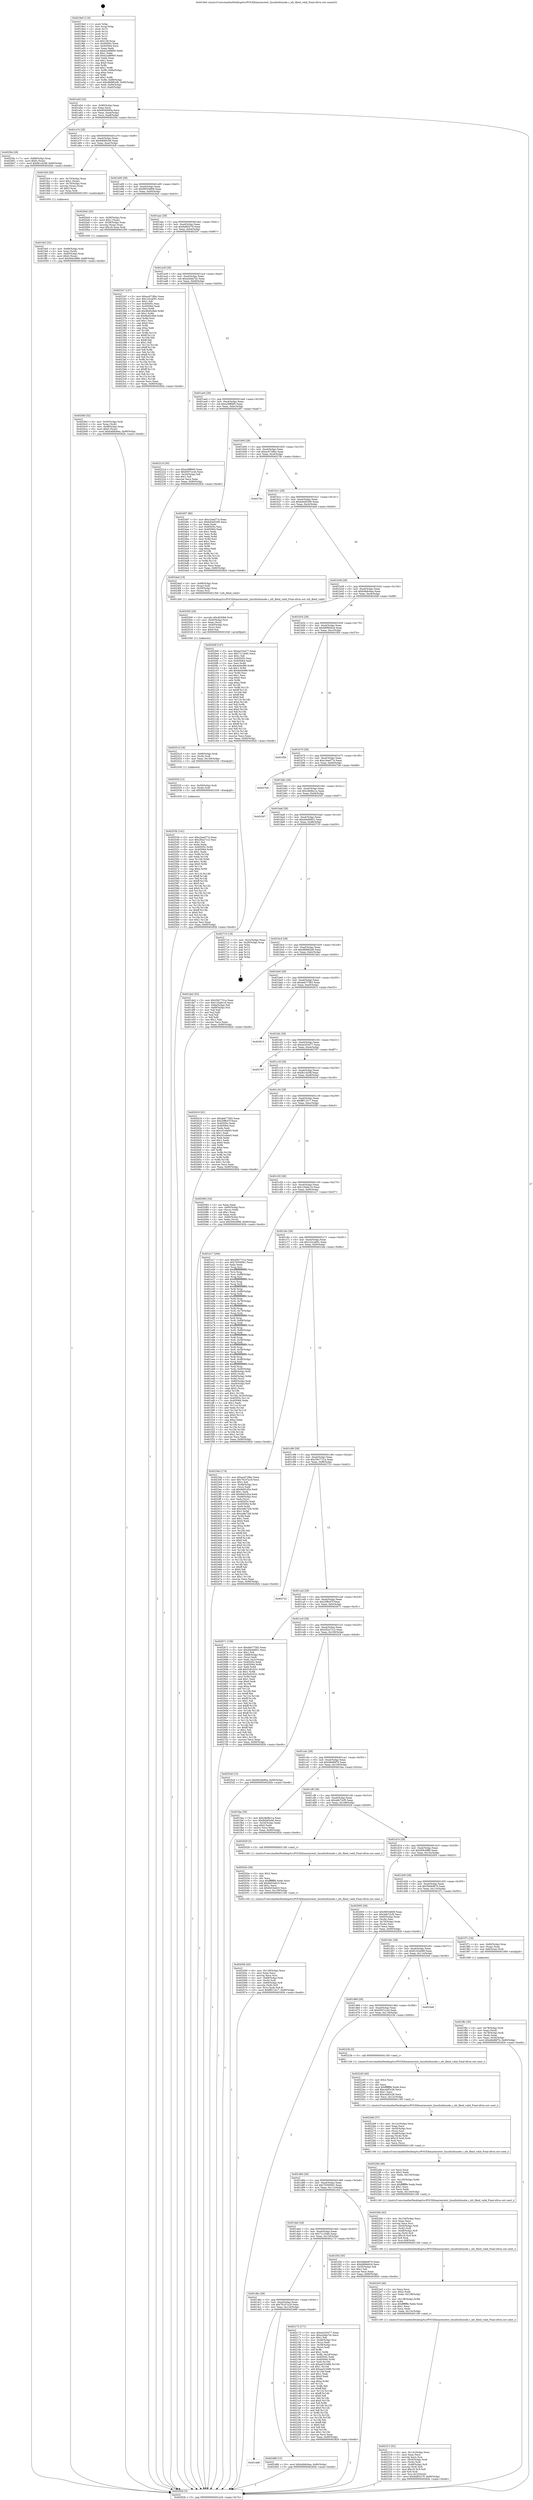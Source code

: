 digraph "0x4019e0" {
  label = "0x4019e0 (/mnt/c/Users/mathe/Desktop/tcc/POCII/binaries/extr_linuxfsnfsinode.c_nfs_fileid_valid_Final-ollvm.out::main(0))"
  labelloc = "t"
  node[shape=record]

  Entry [label="",width=0.3,height=0.3,shape=circle,fillcolor=black,style=filled]
  "0x401a54" [label="{
     0x401a54 [32]\l
     | [instrs]\l
     &nbsp;&nbsp;0x401a54 \<+6\>: mov -0x90(%rbp),%eax\l
     &nbsp;&nbsp;0x401a5a \<+2\>: mov %eax,%ecx\l
     &nbsp;&nbsp;0x401a5c \<+6\>: sub $0x802bb80a,%ecx\l
     &nbsp;&nbsp;0x401a62 \<+6\>: mov %eax,-0xa4(%rbp)\l
     &nbsp;&nbsp;0x401a68 \<+6\>: mov %ecx,-0xa8(%rbp)\l
     &nbsp;&nbsp;0x401a6e \<+6\>: je 00000000004025fa \<main+0xc1a\>\l
  }"]
  "0x4025fa" [label="{
     0x4025fa [28]\l
     | [instrs]\l
     &nbsp;&nbsp;0x4025fa \<+7\>: mov -0x88(%rbp),%rax\l
     &nbsp;&nbsp;0x402601 \<+6\>: movl $0x0,(%rax)\l
     &nbsp;&nbsp;0x402607 \<+10\>: movl $0xfb1cb28f,-0x90(%rbp)\l
     &nbsp;&nbsp;0x402611 \<+5\>: jmp 000000000040282b \<main+0xe4b\>\l
  }"]
  "0x401a74" [label="{
     0x401a74 [28]\l
     | [instrs]\l
     &nbsp;&nbsp;0x401a74 \<+5\>: jmp 0000000000401a79 \<main+0x99\>\l
     &nbsp;&nbsp;0x401a79 \<+6\>: mov -0xa4(%rbp),%eax\l
     &nbsp;&nbsp;0x401a7f \<+5\>: sub $0x84b85cb6,%eax\l
     &nbsp;&nbsp;0x401a84 \<+6\>: mov %eax,-0xac(%rbp)\l
     &nbsp;&nbsp;0x401a8a \<+6\>: je 0000000000401fc8 \<main+0x5e8\>\l
  }"]
  Exit [label="",width=0.3,height=0.3,shape=circle,fillcolor=black,style=filled,peripheries=2]
  "0x401fc8" [label="{
     0x401fc8 [29]\l
     | [instrs]\l
     &nbsp;&nbsp;0x401fc8 \<+4\>: mov -0x70(%rbp),%rax\l
     &nbsp;&nbsp;0x401fcc \<+6\>: movl $0x1,(%rax)\l
     &nbsp;&nbsp;0x401fd2 \<+4\>: mov -0x70(%rbp),%rax\l
     &nbsp;&nbsp;0x401fd6 \<+3\>: movslq (%rax),%rax\l
     &nbsp;&nbsp;0x401fd9 \<+4\>: shl $0x3,%rax\l
     &nbsp;&nbsp;0x401fdd \<+3\>: mov %rax,%rdi\l
     &nbsp;&nbsp;0x401fe0 \<+5\>: call 0000000000401050 \<malloc@plt\>\l
     | [calls]\l
     &nbsp;&nbsp;0x401050 \{1\} (unknown)\l
  }"]
  "0x401a90" [label="{
     0x401a90 [28]\l
     | [instrs]\l
     &nbsp;&nbsp;0x401a90 \<+5\>: jmp 0000000000401a95 \<main+0xb5\>\l
     &nbsp;&nbsp;0x401a95 \<+6\>: mov -0xa4(%rbp),%eax\l
     &nbsp;&nbsp;0x401a9b \<+5\>: sub $0x98554809,%eax\l
     &nbsp;&nbsp;0x401aa0 \<+6\>: mov %eax,-0xb0(%rbp)\l
     &nbsp;&nbsp;0x401aa6 \<+6\>: je 00000000004020a5 \<main+0x6c5\>\l
  }"]
  "0x40253b" [label="{
     0x40253b [141]\l
     | [instrs]\l
     &nbsp;&nbsp;0x40253b \<+5\>: mov $0xc2eed77a,%eax\l
     &nbsp;&nbsp;0x402540 \<+5\>: mov $0x282a71c2,%esi\l
     &nbsp;&nbsp;0x402545 \<+2\>: mov $0x1,%cl\l
     &nbsp;&nbsp;0x402547 \<+2\>: xor %edx,%edx\l
     &nbsp;&nbsp;0x402549 \<+8\>: mov 0x40505c,%r8d\l
     &nbsp;&nbsp;0x402551 \<+8\>: mov 0x405064,%r9d\l
     &nbsp;&nbsp;0x402559 \<+3\>: sub $0x1,%edx\l
     &nbsp;&nbsp;0x40255c \<+3\>: mov %r8d,%r10d\l
     &nbsp;&nbsp;0x40255f \<+3\>: add %edx,%r10d\l
     &nbsp;&nbsp;0x402562 \<+4\>: imul %r10d,%r8d\l
     &nbsp;&nbsp;0x402566 \<+4\>: and $0x1,%r8d\l
     &nbsp;&nbsp;0x40256a \<+4\>: cmp $0x0,%r8d\l
     &nbsp;&nbsp;0x40256e \<+4\>: sete %r11b\l
     &nbsp;&nbsp;0x402572 \<+4\>: cmp $0xa,%r9d\l
     &nbsp;&nbsp;0x402576 \<+3\>: setl %bl\l
     &nbsp;&nbsp;0x402579 \<+3\>: mov %r11b,%r14b\l
     &nbsp;&nbsp;0x40257c \<+4\>: xor $0xff,%r14b\l
     &nbsp;&nbsp;0x402580 \<+3\>: mov %bl,%r15b\l
     &nbsp;&nbsp;0x402583 \<+4\>: xor $0xff,%r15b\l
     &nbsp;&nbsp;0x402587 \<+3\>: xor $0x0,%cl\l
     &nbsp;&nbsp;0x40258a \<+3\>: mov %r14b,%r12b\l
     &nbsp;&nbsp;0x40258d \<+4\>: and $0x0,%r12b\l
     &nbsp;&nbsp;0x402591 \<+3\>: and %cl,%r11b\l
     &nbsp;&nbsp;0x402594 \<+3\>: mov %r15b,%r13b\l
     &nbsp;&nbsp;0x402597 \<+4\>: and $0x0,%r13b\l
     &nbsp;&nbsp;0x40259b \<+2\>: and %cl,%bl\l
     &nbsp;&nbsp;0x40259d \<+3\>: or %r11b,%r12b\l
     &nbsp;&nbsp;0x4025a0 \<+3\>: or %bl,%r13b\l
     &nbsp;&nbsp;0x4025a3 \<+3\>: xor %r13b,%r12b\l
     &nbsp;&nbsp;0x4025a6 \<+3\>: or %r15b,%r14b\l
     &nbsp;&nbsp;0x4025a9 \<+4\>: xor $0xff,%r14b\l
     &nbsp;&nbsp;0x4025ad \<+3\>: or $0x0,%cl\l
     &nbsp;&nbsp;0x4025b0 \<+3\>: and %cl,%r14b\l
     &nbsp;&nbsp;0x4025b3 \<+3\>: or %r14b,%r12b\l
     &nbsp;&nbsp;0x4025b6 \<+4\>: test $0x1,%r12b\l
     &nbsp;&nbsp;0x4025ba \<+3\>: cmovne %esi,%eax\l
     &nbsp;&nbsp;0x4025bd \<+6\>: mov %eax,-0x90(%rbp)\l
     &nbsp;&nbsp;0x4025c3 \<+5\>: jmp 000000000040282b \<main+0xe4b\>\l
  }"]
  "0x4020a5" [label="{
     0x4020a5 [26]\l
     | [instrs]\l
     &nbsp;&nbsp;0x4020a5 \<+4\>: mov -0x58(%rbp),%rax\l
     &nbsp;&nbsp;0x4020a9 \<+6\>: movl $0x1,(%rax)\l
     &nbsp;&nbsp;0x4020af \<+4\>: mov -0x58(%rbp),%rax\l
     &nbsp;&nbsp;0x4020b3 \<+3\>: movslq (%rax),%rax\l
     &nbsp;&nbsp;0x4020b6 \<+4\>: imul $0x18,%rax,%rdi\l
     &nbsp;&nbsp;0x4020ba \<+5\>: call 0000000000401050 \<malloc@plt\>\l
     | [calls]\l
     &nbsp;&nbsp;0x401050 \{1\} (unknown)\l
  }"]
  "0x401aac" [label="{
     0x401aac [28]\l
     | [instrs]\l
     &nbsp;&nbsp;0x401aac \<+5\>: jmp 0000000000401ab1 \<main+0xd1\>\l
     &nbsp;&nbsp;0x401ab1 \<+6\>: mov -0xa4(%rbp),%eax\l
     &nbsp;&nbsp;0x401ab7 \<+5\>: sub $0x9af93279,%eax\l
     &nbsp;&nbsp;0x401abc \<+6\>: mov %eax,-0xb4(%rbp)\l
     &nbsp;&nbsp;0x401ac2 \<+6\>: je 0000000000402347 \<main+0x967\>\l
  }"]
  "0x40252f" [label="{
     0x40252f [12]\l
     | [instrs]\l
     &nbsp;&nbsp;0x40252f \<+4\>: mov -0x50(%rbp),%rdi\l
     &nbsp;&nbsp;0x402533 \<+3\>: mov (%rdi),%rdi\l
     &nbsp;&nbsp;0x402536 \<+5\>: call 0000000000401030 \<free@plt\>\l
     | [calls]\l
     &nbsp;&nbsp;0x401030 \{1\} (unknown)\l
  }"]
  "0x402347" [label="{
     0x402347 [147]\l
     | [instrs]\l
     &nbsp;&nbsp;0x402347 \<+5\>: mov $0xacd728bc,%eax\l
     &nbsp;&nbsp;0x40234c \<+5\>: mov $0x1e2ca091,%ecx\l
     &nbsp;&nbsp;0x402351 \<+2\>: mov $0x1,%dl\l
     &nbsp;&nbsp;0x402353 \<+7\>: mov 0x40505c,%esi\l
     &nbsp;&nbsp;0x40235a \<+7\>: mov 0x405064,%edi\l
     &nbsp;&nbsp;0x402361 \<+3\>: mov %esi,%r8d\l
     &nbsp;&nbsp;0x402364 \<+7\>: add $0x9bd5c9e6,%r8d\l
     &nbsp;&nbsp;0x40236b \<+4\>: sub $0x1,%r8d\l
     &nbsp;&nbsp;0x40236f \<+7\>: sub $0x9bd5c9e6,%r8d\l
     &nbsp;&nbsp;0x402376 \<+4\>: imul %r8d,%esi\l
     &nbsp;&nbsp;0x40237a \<+3\>: and $0x1,%esi\l
     &nbsp;&nbsp;0x40237d \<+3\>: cmp $0x0,%esi\l
     &nbsp;&nbsp;0x402380 \<+4\>: sete %r9b\l
     &nbsp;&nbsp;0x402384 \<+3\>: cmp $0xa,%edi\l
     &nbsp;&nbsp;0x402387 \<+4\>: setl %r10b\l
     &nbsp;&nbsp;0x40238b \<+3\>: mov %r9b,%r11b\l
     &nbsp;&nbsp;0x40238e \<+4\>: xor $0xff,%r11b\l
     &nbsp;&nbsp;0x402392 \<+3\>: mov %r10b,%bl\l
     &nbsp;&nbsp;0x402395 \<+3\>: xor $0xff,%bl\l
     &nbsp;&nbsp;0x402398 \<+3\>: xor $0x1,%dl\l
     &nbsp;&nbsp;0x40239b \<+3\>: mov %r11b,%r14b\l
     &nbsp;&nbsp;0x40239e \<+4\>: and $0xff,%r14b\l
     &nbsp;&nbsp;0x4023a2 \<+3\>: and %dl,%r9b\l
     &nbsp;&nbsp;0x4023a5 \<+3\>: mov %bl,%r15b\l
     &nbsp;&nbsp;0x4023a8 \<+4\>: and $0xff,%r15b\l
     &nbsp;&nbsp;0x4023ac \<+3\>: and %dl,%r10b\l
     &nbsp;&nbsp;0x4023af \<+3\>: or %r9b,%r14b\l
     &nbsp;&nbsp;0x4023b2 \<+3\>: or %r10b,%r15b\l
     &nbsp;&nbsp;0x4023b5 \<+3\>: xor %r15b,%r14b\l
     &nbsp;&nbsp;0x4023b8 \<+3\>: or %bl,%r11b\l
     &nbsp;&nbsp;0x4023bb \<+4\>: xor $0xff,%r11b\l
     &nbsp;&nbsp;0x4023bf \<+3\>: or $0x1,%dl\l
     &nbsp;&nbsp;0x4023c2 \<+3\>: and %dl,%r11b\l
     &nbsp;&nbsp;0x4023c5 \<+3\>: or %r11b,%r14b\l
     &nbsp;&nbsp;0x4023c8 \<+4\>: test $0x1,%r14b\l
     &nbsp;&nbsp;0x4023cc \<+3\>: cmovne %ecx,%eax\l
     &nbsp;&nbsp;0x4023cf \<+6\>: mov %eax,-0x90(%rbp)\l
     &nbsp;&nbsp;0x4023d5 \<+5\>: jmp 000000000040282b \<main+0xe4b\>\l
  }"]
  "0x401ac8" [label="{
     0x401ac8 [28]\l
     | [instrs]\l
     &nbsp;&nbsp;0x401ac8 \<+5\>: jmp 0000000000401acd \<main+0xed\>\l
     &nbsp;&nbsp;0x401acd \<+6\>: mov -0xa4(%rbp),%eax\l
     &nbsp;&nbsp;0x401ad3 \<+5\>: sub $0xa2dda7dc,%eax\l
     &nbsp;&nbsp;0x401ad8 \<+6\>: mov %eax,-0xb8(%rbp)\l
     &nbsp;&nbsp;0x401ade \<+6\>: je 000000000040221d \<main+0x83d\>\l
  }"]
  "0x40251d" [label="{
     0x40251d [18]\l
     | [instrs]\l
     &nbsp;&nbsp;0x40251d \<+4\>: mov -0x68(%rbp),%rdi\l
     &nbsp;&nbsp;0x402521 \<+3\>: mov (%rdi),%rdi\l
     &nbsp;&nbsp;0x402524 \<+6\>: mov %eax,-0x140(%rbp)\l
     &nbsp;&nbsp;0x40252a \<+5\>: call 0000000000401030 \<free@plt\>\l
     | [calls]\l
     &nbsp;&nbsp;0x401030 \{1\} (unknown)\l
  }"]
  "0x40221d" [label="{
     0x40221d [30]\l
     | [instrs]\l
     &nbsp;&nbsp;0x40221d \<+5\>: mov $0xa38ff465,%eax\l
     &nbsp;&nbsp;0x402222 \<+5\>: mov $0x6507cc44,%ecx\l
     &nbsp;&nbsp;0x402227 \<+3\>: mov -0x2d(%rbp),%dl\l
     &nbsp;&nbsp;0x40222a \<+3\>: test $0x1,%dl\l
     &nbsp;&nbsp;0x40222d \<+3\>: cmovne %ecx,%eax\l
     &nbsp;&nbsp;0x402230 \<+6\>: mov %eax,-0x90(%rbp)\l
     &nbsp;&nbsp;0x402236 \<+5\>: jmp 000000000040282b \<main+0xe4b\>\l
  }"]
  "0x401ae4" [label="{
     0x401ae4 [28]\l
     | [instrs]\l
     &nbsp;&nbsp;0x401ae4 \<+5\>: jmp 0000000000401ae9 \<main+0x109\>\l
     &nbsp;&nbsp;0x401ae9 \<+6\>: mov -0xa4(%rbp),%eax\l
     &nbsp;&nbsp;0x401aef \<+5\>: sub $0xa38ff465,%eax\l
     &nbsp;&nbsp;0x401af4 \<+6\>: mov %eax,-0xbc(%rbp)\l
     &nbsp;&nbsp;0x401afa \<+6\>: je 0000000000402497 \<main+0xab7\>\l
  }"]
  "0x402500" [label="{
     0x402500 [29]\l
     | [instrs]\l
     &nbsp;&nbsp;0x402500 \<+10\>: movabs $0x4030b6,%rdi\l
     &nbsp;&nbsp;0x40250a \<+4\>: mov -0x40(%rbp),%rsi\l
     &nbsp;&nbsp;0x40250e \<+2\>: mov %eax,(%rsi)\l
     &nbsp;&nbsp;0x402510 \<+4\>: mov -0x40(%rbp),%rsi\l
     &nbsp;&nbsp;0x402514 \<+2\>: mov (%rsi),%esi\l
     &nbsp;&nbsp;0x402516 \<+2\>: mov $0x0,%al\l
     &nbsp;&nbsp;0x402518 \<+5\>: call 0000000000401040 \<printf@plt\>\l
     | [calls]\l
     &nbsp;&nbsp;0x401040 \{1\} (unknown)\l
  }"]
  "0x402497" [label="{
     0x402497 [86]\l
     | [instrs]\l
     &nbsp;&nbsp;0x402497 \<+5\>: mov $0xc2eed77a,%eax\l
     &nbsp;&nbsp;0x40249c \<+5\>: mov $0xb44d5290,%ecx\l
     &nbsp;&nbsp;0x4024a1 \<+2\>: xor %edx,%edx\l
     &nbsp;&nbsp;0x4024a3 \<+7\>: mov 0x40505c,%esi\l
     &nbsp;&nbsp;0x4024aa \<+7\>: mov 0x405064,%edi\l
     &nbsp;&nbsp;0x4024b1 \<+3\>: sub $0x1,%edx\l
     &nbsp;&nbsp;0x4024b4 \<+3\>: mov %esi,%r8d\l
     &nbsp;&nbsp;0x4024b7 \<+3\>: add %edx,%r8d\l
     &nbsp;&nbsp;0x4024ba \<+4\>: imul %r8d,%esi\l
     &nbsp;&nbsp;0x4024be \<+3\>: and $0x1,%esi\l
     &nbsp;&nbsp;0x4024c1 \<+3\>: cmp $0x0,%esi\l
     &nbsp;&nbsp;0x4024c4 \<+4\>: sete %r9b\l
     &nbsp;&nbsp;0x4024c8 \<+3\>: cmp $0xa,%edi\l
     &nbsp;&nbsp;0x4024cb \<+4\>: setl %r10b\l
     &nbsp;&nbsp;0x4024cf \<+3\>: mov %r9b,%r11b\l
     &nbsp;&nbsp;0x4024d2 \<+3\>: and %r10b,%r11b\l
     &nbsp;&nbsp;0x4024d5 \<+3\>: xor %r10b,%r9b\l
     &nbsp;&nbsp;0x4024d8 \<+3\>: or %r9b,%r11b\l
     &nbsp;&nbsp;0x4024db \<+4\>: test $0x1,%r11b\l
     &nbsp;&nbsp;0x4024df \<+3\>: cmovne %ecx,%eax\l
     &nbsp;&nbsp;0x4024e2 \<+6\>: mov %eax,-0x90(%rbp)\l
     &nbsp;&nbsp;0x4024e8 \<+5\>: jmp 000000000040282b \<main+0xe4b\>\l
  }"]
  "0x401b00" [label="{
     0x401b00 [28]\l
     | [instrs]\l
     &nbsp;&nbsp;0x401b00 \<+5\>: jmp 0000000000401b05 \<main+0x125\>\l
     &nbsp;&nbsp;0x401b05 \<+6\>: mov -0xa4(%rbp),%eax\l
     &nbsp;&nbsp;0x401b0b \<+5\>: sub $0xacd728bc,%eax\l
     &nbsp;&nbsp;0x401b10 \<+6\>: mov %eax,-0xc0(%rbp)\l
     &nbsp;&nbsp;0x401b16 \<+6\>: je 000000000040278c \<main+0xdac\>\l
  }"]
  "0x401dd8" [label="{
     0x401dd8\l
  }", style=dashed]
  "0x40278c" [label="{
     0x40278c\l
  }", style=dashed]
  "0x401b1c" [label="{
     0x401b1c [28]\l
     | [instrs]\l
     &nbsp;&nbsp;0x401b1c \<+5\>: jmp 0000000000401b21 \<main+0x141\>\l
     &nbsp;&nbsp;0x401b21 \<+6\>: mov -0xa4(%rbp),%eax\l
     &nbsp;&nbsp;0x401b27 \<+5\>: sub $0xb44d5290,%eax\l
     &nbsp;&nbsp;0x401b2c \<+6\>: mov %eax,-0xc4(%rbp)\l
     &nbsp;&nbsp;0x401b32 \<+6\>: je 00000000004024ed \<main+0xb0d\>\l
  }"]
  "0x402488" [label="{
     0x402488 [15]\l
     | [instrs]\l
     &nbsp;&nbsp;0x402488 \<+10\>: movl $0xb4b8c6ea,-0x90(%rbp)\l
     &nbsp;&nbsp;0x402492 \<+5\>: jmp 000000000040282b \<main+0xe4b\>\l
  }"]
  "0x4024ed" [label="{
     0x4024ed [19]\l
     | [instrs]\l
     &nbsp;&nbsp;0x4024ed \<+4\>: mov -0x68(%rbp),%rax\l
     &nbsp;&nbsp;0x4024f1 \<+3\>: mov (%rax),%rdi\l
     &nbsp;&nbsp;0x4024f4 \<+4\>: mov -0x50(%rbp),%rax\l
     &nbsp;&nbsp;0x4024f8 \<+3\>: mov (%rax),%rsi\l
     &nbsp;&nbsp;0x4024fb \<+5\>: call 00000000004013b0 \<nfs_fileid_valid\>\l
     | [calls]\l
     &nbsp;&nbsp;0x4013b0 \{1\} (/mnt/c/Users/mathe/Desktop/tcc/POCII/binaries/extr_linuxfsnfsinode.c_nfs_fileid_valid_Final-ollvm.out::nfs_fileid_valid)\l
  }"]
  "0x401b38" [label="{
     0x401b38 [28]\l
     | [instrs]\l
     &nbsp;&nbsp;0x401b38 \<+5\>: jmp 0000000000401b3d \<main+0x15d\>\l
     &nbsp;&nbsp;0x401b3d \<+6\>: mov -0xa4(%rbp),%eax\l
     &nbsp;&nbsp;0x401b43 \<+5\>: sub $0xb4b8c6ea,%eax\l
     &nbsp;&nbsp;0x401b48 \<+6\>: mov %eax,-0xc8(%rbp)\l
     &nbsp;&nbsp;0x401b4e \<+6\>: je 00000000004020df \<main+0x6ff\>\l
  }"]
  "0x402313" [label="{
     0x402313 [52]\l
     | [instrs]\l
     &nbsp;&nbsp;0x402313 \<+6\>: mov -0x13c(%rbp),%ecx\l
     &nbsp;&nbsp;0x402319 \<+3\>: imul %eax,%ecx\l
     &nbsp;&nbsp;0x40231c \<+3\>: movslq %ecx,%rsi\l
     &nbsp;&nbsp;0x40231f \<+4\>: mov -0x50(%rbp),%rdi\l
     &nbsp;&nbsp;0x402323 \<+3\>: mov (%rdi),%rdi\l
     &nbsp;&nbsp;0x402326 \<+4\>: mov -0x48(%rbp),%r9\l
     &nbsp;&nbsp;0x40232a \<+3\>: movslq (%r9),%r9\l
     &nbsp;&nbsp;0x40232d \<+4\>: imul $0x18,%r9,%r9\l
     &nbsp;&nbsp;0x402331 \<+3\>: add %r9,%rdi\l
     &nbsp;&nbsp;0x402334 \<+4\>: mov %rsi,0x10(%rdi)\l
     &nbsp;&nbsp;0x402338 \<+10\>: movl $0x9af93279,-0x90(%rbp)\l
     &nbsp;&nbsp;0x402342 \<+5\>: jmp 000000000040282b \<main+0xe4b\>\l
  }"]
  "0x4020df" [label="{
     0x4020df [147]\l
     | [instrs]\l
     &nbsp;&nbsp;0x4020df \<+5\>: mov $0xee254477,%eax\l
     &nbsp;&nbsp;0x4020e4 \<+5\>: mov $0x71c164fc,%ecx\l
     &nbsp;&nbsp;0x4020e9 \<+2\>: mov $0x1,%dl\l
     &nbsp;&nbsp;0x4020eb \<+7\>: mov 0x40505c,%esi\l
     &nbsp;&nbsp;0x4020f2 \<+7\>: mov 0x405064,%edi\l
     &nbsp;&nbsp;0x4020f9 \<+3\>: mov %esi,%r8d\l
     &nbsp;&nbsp;0x4020fc \<+7\>: sub $0x4e0ed96,%r8d\l
     &nbsp;&nbsp;0x402103 \<+4\>: sub $0x1,%r8d\l
     &nbsp;&nbsp;0x402107 \<+7\>: add $0x4e0ed96,%r8d\l
     &nbsp;&nbsp;0x40210e \<+4\>: imul %r8d,%esi\l
     &nbsp;&nbsp;0x402112 \<+3\>: and $0x1,%esi\l
     &nbsp;&nbsp;0x402115 \<+3\>: cmp $0x0,%esi\l
     &nbsp;&nbsp;0x402118 \<+4\>: sete %r9b\l
     &nbsp;&nbsp;0x40211c \<+3\>: cmp $0xa,%edi\l
     &nbsp;&nbsp;0x40211f \<+4\>: setl %r10b\l
     &nbsp;&nbsp;0x402123 \<+3\>: mov %r9b,%r11b\l
     &nbsp;&nbsp;0x402126 \<+4\>: xor $0xff,%r11b\l
     &nbsp;&nbsp;0x40212a \<+3\>: mov %r10b,%bl\l
     &nbsp;&nbsp;0x40212d \<+3\>: xor $0xff,%bl\l
     &nbsp;&nbsp;0x402130 \<+3\>: xor $0x0,%dl\l
     &nbsp;&nbsp;0x402133 \<+3\>: mov %r11b,%r14b\l
     &nbsp;&nbsp;0x402136 \<+4\>: and $0x0,%r14b\l
     &nbsp;&nbsp;0x40213a \<+3\>: and %dl,%r9b\l
     &nbsp;&nbsp;0x40213d \<+3\>: mov %bl,%r15b\l
     &nbsp;&nbsp;0x402140 \<+4\>: and $0x0,%r15b\l
     &nbsp;&nbsp;0x402144 \<+3\>: and %dl,%r10b\l
     &nbsp;&nbsp;0x402147 \<+3\>: or %r9b,%r14b\l
     &nbsp;&nbsp;0x40214a \<+3\>: or %r10b,%r15b\l
     &nbsp;&nbsp;0x40214d \<+3\>: xor %r15b,%r14b\l
     &nbsp;&nbsp;0x402150 \<+3\>: or %bl,%r11b\l
     &nbsp;&nbsp;0x402153 \<+4\>: xor $0xff,%r11b\l
     &nbsp;&nbsp;0x402157 \<+3\>: or $0x0,%dl\l
     &nbsp;&nbsp;0x40215a \<+3\>: and %dl,%r11b\l
     &nbsp;&nbsp;0x40215d \<+3\>: or %r11b,%r14b\l
     &nbsp;&nbsp;0x402160 \<+4\>: test $0x1,%r14b\l
     &nbsp;&nbsp;0x402164 \<+3\>: cmovne %ecx,%eax\l
     &nbsp;&nbsp;0x402167 \<+6\>: mov %eax,-0x90(%rbp)\l
     &nbsp;&nbsp;0x40216d \<+5\>: jmp 000000000040282b \<main+0xe4b\>\l
  }"]
  "0x401b54" [label="{
     0x401b54 [28]\l
     | [instrs]\l
     &nbsp;&nbsp;0x401b54 \<+5\>: jmp 0000000000401b59 \<main+0x179\>\l
     &nbsp;&nbsp;0x401b59 \<+6\>: mov -0xa4(%rbp),%eax\l
     &nbsp;&nbsp;0x401b5f \<+5\>: sub $0xb899d424,%eax\l
     &nbsp;&nbsp;0x401b64 \<+6\>: mov %eax,-0xcc(%rbp)\l
     &nbsp;&nbsp;0x401b6a \<+6\>: je 0000000000401f5b \<main+0x57b\>\l
  }"]
  "0x4022e5" [label="{
     0x4022e5 [46]\l
     | [instrs]\l
     &nbsp;&nbsp;0x4022e5 \<+2\>: xor %ecx,%ecx\l
     &nbsp;&nbsp;0x4022e7 \<+5\>: mov $0x2,%edx\l
     &nbsp;&nbsp;0x4022ec \<+6\>: mov %edx,-0x138(%rbp)\l
     &nbsp;&nbsp;0x4022f2 \<+1\>: cltd\l
     &nbsp;&nbsp;0x4022f3 \<+7\>: mov -0x138(%rbp),%r8d\l
     &nbsp;&nbsp;0x4022fa \<+3\>: idiv %r8d\l
     &nbsp;&nbsp;0x4022fd \<+6\>: imul $0xfffffffe,%edx,%edx\l
     &nbsp;&nbsp;0x402303 \<+3\>: sub $0x1,%ecx\l
     &nbsp;&nbsp;0x402306 \<+2\>: sub %ecx,%edx\l
     &nbsp;&nbsp;0x402308 \<+6\>: mov %edx,-0x13c(%rbp)\l
     &nbsp;&nbsp;0x40230e \<+5\>: call 0000000000401160 \<next_i\>\l
     | [calls]\l
     &nbsp;&nbsp;0x401160 \{1\} (/mnt/c/Users/mathe/Desktop/tcc/POCII/binaries/extr_linuxfsnfsinode.c_nfs_fileid_valid_Final-ollvm.out::next_i)\l
  }"]
  "0x401f5b" [label="{
     0x401f5b\l
  }", style=dashed]
  "0x401b70" [label="{
     0x401b70 [28]\l
     | [instrs]\l
     &nbsp;&nbsp;0x401b70 \<+5\>: jmp 0000000000401b75 \<main+0x195\>\l
     &nbsp;&nbsp;0x401b75 \<+6\>: mov -0xa4(%rbp),%eax\l
     &nbsp;&nbsp;0x401b7b \<+5\>: sub $0xc2eed77a,%eax\l
     &nbsp;&nbsp;0x401b80 \<+6\>: mov %eax,-0xd0(%rbp)\l
     &nbsp;&nbsp;0x401b86 \<+6\>: je 00000000004027b6 \<main+0xdd6\>\l
  }"]
  "0x4022bb" [label="{
     0x4022bb [42]\l
     | [instrs]\l
     &nbsp;&nbsp;0x4022bb \<+6\>: mov -0x134(%rbp),%ecx\l
     &nbsp;&nbsp;0x4022c1 \<+3\>: imul %eax,%ecx\l
     &nbsp;&nbsp;0x4022c4 \<+3\>: movslq %ecx,%rsi\l
     &nbsp;&nbsp;0x4022c7 \<+4\>: mov -0x50(%rbp),%rdi\l
     &nbsp;&nbsp;0x4022cb \<+3\>: mov (%rdi),%rdi\l
     &nbsp;&nbsp;0x4022ce \<+4\>: mov -0x48(%rbp),%r9\l
     &nbsp;&nbsp;0x4022d2 \<+3\>: movslq (%r9),%r9\l
     &nbsp;&nbsp;0x4022d5 \<+4\>: imul $0x18,%r9,%r9\l
     &nbsp;&nbsp;0x4022d9 \<+3\>: add %r9,%rdi\l
     &nbsp;&nbsp;0x4022dc \<+4\>: mov %rsi,0x8(%rdi)\l
     &nbsp;&nbsp;0x4022e0 \<+5\>: call 0000000000401160 \<next_i\>\l
     | [calls]\l
     &nbsp;&nbsp;0x401160 \{1\} (/mnt/c/Users/mathe/Desktop/tcc/POCII/binaries/extr_linuxfsnfsinode.c_nfs_fileid_valid_Final-ollvm.out::next_i)\l
  }"]
  "0x4027b6" [label="{
     0x4027b6\l
  }", style=dashed]
  "0x401b8c" [label="{
     0x401b8c [28]\l
     | [instrs]\l
     &nbsp;&nbsp;0x401b8c \<+5\>: jmp 0000000000401b91 \<main+0x1b1\>\l
     &nbsp;&nbsp;0x401b91 \<+6\>: mov -0xa4(%rbp),%eax\l
     &nbsp;&nbsp;0x401b97 \<+5\>: sub $0xc9e9bc1a,%eax\l
     &nbsp;&nbsp;0x401b9c \<+6\>: mov %eax,-0xd4(%rbp)\l
     &nbsp;&nbsp;0x401ba2 \<+6\>: je 00000000004025d7 \<main+0xbf7\>\l
  }"]
  "0x40228d" [label="{
     0x40228d [46]\l
     | [instrs]\l
     &nbsp;&nbsp;0x40228d \<+2\>: xor %ecx,%ecx\l
     &nbsp;&nbsp;0x40228f \<+5\>: mov $0x2,%edx\l
     &nbsp;&nbsp;0x402294 \<+6\>: mov %edx,-0x130(%rbp)\l
     &nbsp;&nbsp;0x40229a \<+1\>: cltd\l
     &nbsp;&nbsp;0x40229b \<+7\>: mov -0x130(%rbp),%r8d\l
     &nbsp;&nbsp;0x4022a2 \<+3\>: idiv %r8d\l
     &nbsp;&nbsp;0x4022a5 \<+6\>: imul $0xfffffffe,%edx,%edx\l
     &nbsp;&nbsp;0x4022ab \<+3\>: sub $0x1,%ecx\l
     &nbsp;&nbsp;0x4022ae \<+2\>: sub %ecx,%edx\l
     &nbsp;&nbsp;0x4022b0 \<+6\>: mov %edx,-0x134(%rbp)\l
     &nbsp;&nbsp;0x4022b6 \<+5\>: call 0000000000401160 \<next_i\>\l
     | [calls]\l
     &nbsp;&nbsp;0x401160 \{1\} (/mnt/c/Users/mathe/Desktop/tcc/POCII/binaries/extr_linuxfsnfsinode.c_nfs_fileid_valid_Final-ollvm.out::next_i)\l
  }"]
  "0x4025d7" [label="{
     0x4025d7\l
  }", style=dashed]
  "0x401ba8" [label="{
     0x401ba8 [28]\l
     | [instrs]\l
     &nbsp;&nbsp;0x401ba8 \<+5\>: jmp 0000000000401bad \<main+0x1cd\>\l
     &nbsp;&nbsp;0x401bad \<+6\>: mov -0xa4(%rbp),%eax\l
     &nbsp;&nbsp;0x401bb3 \<+5\>: sub $0xd4e9d951,%eax\l
     &nbsp;&nbsp;0x401bb8 \<+6\>: mov %eax,-0xd8(%rbp)\l
     &nbsp;&nbsp;0x401bbe \<+6\>: je 0000000000402710 \<main+0xd30\>\l
  }"]
  "0x402268" [label="{
     0x402268 [37]\l
     | [instrs]\l
     &nbsp;&nbsp;0x402268 \<+6\>: mov -0x12c(%rbp),%ecx\l
     &nbsp;&nbsp;0x40226e \<+3\>: imul %eax,%ecx\l
     &nbsp;&nbsp;0x402271 \<+4\>: mov -0x50(%rbp),%rsi\l
     &nbsp;&nbsp;0x402275 \<+3\>: mov (%rsi),%rsi\l
     &nbsp;&nbsp;0x402278 \<+4\>: mov -0x48(%rbp),%rdi\l
     &nbsp;&nbsp;0x40227c \<+3\>: movslq (%rdi),%rdi\l
     &nbsp;&nbsp;0x40227f \<+4\>: imul $0x18,%rdi,%rdi\l
     &nbsp;&nbsp;0x402283 \<+3\>: add %rdi,%rsi\l
     &nbsp;&nbsp;0x402286 \<+2\>: mov %ecx,(%rsi)\l
     &nbsp;&nbsp;0x402288 \<+5\>: call 0000000000401160 \<next_i\>\l
     | [calls]\l
     &nbsp;&nbsp;0x401160 \{1\} (/mnt/c/Users/mathe/Desktop/tcc/POCII/binaries/extr_linuxfsnfsinode.c_nfs_fileid_valid_Final-ollvm.out::next_i)\l
  }"]
  "0x402710" [label="{
     0x402710 [18]\l
     | [instrs]\l
     &nbsp;&nbsp;0x402710 \<+3\>: mov -0x2c(%rbp),%eax\l
     &nbsp;&nbsp;0x402713 \<+4\>: lea -0x28(%rbp),%rsp\l
     &nbsp;&nbsp;0x402717 \<+1\>: pop %rbx\l
     &nbsp;&nbsp;0x402718 \<+2\>: pop %r12\l
     &nbsp;&nbsp;0x40271a \<+2\>: pop %r13\l
     &nbsp;&nbsp;0x40271c \<+2\>: pop %r14\l
     &nbsp;&nbsp;0x40271e \<+2\>: pop %r15\l
     &nbsp;&nbsp;0x402720 \<+1\>: pop %rbp\l
     &nbsp;&nbsp;0x402721 \<+1\>: ret\l
  }"]
  "0x401bc4" [label="{
     0x401bc4 [28]\l
     | [instrs]\l
     &nbsp;&nbsp;0x401bc4 \<+5\>: jmp 0000000000401bc9 \<main+0x1e9\>\l
     &nbsp;&nbsp;0x401bc9 \<+6\>: mov -0xa4(%rbp),%eax\l
     &nbsp;&nbsp;0x401bcf \<+5\>: sub $0xd8d862d6,%eax\l
     &nbsp;&nbsp;0x401bd4 \<+6\>: mov %eax,-0xdc(%rbp)\l
     &nbsp;&nbsp;0x401bda \<+6\>: je 0000000000401de2 \<main+0x402\>\l
  }"]
  "0x402240" [label="{
     0x402240 [40]\l
     | [instrs]\l
     &nbsp;&nbsp;0x402240 \<+5\>: mov $0x2,%ecx\l
     &nbsp;&nbsp;0x402245 \<+1\>: cltd\l
     &nbsp;&nbsp;0x402246 \<+2\>: idiv %ecx\l
     &nbsp;&nbsp;0x402248 \<+6\>: imul $0xfffffffe,%edx,%ecx\l
     &nbsp;&nbsp;0x40224e \<+6\>: add $0xcebf3c28,%ecx\l
     &nbsp;&nbsp;0x402254 \<+3\>: add $0x1,%ecx\l
     &nbsp;&nbsp;0x402257 \<+6\>: sub $0xcebf3c28,%ecx\l
     &nbsp;&nbsp;0x40225d \<+6\>: mov %ecx,-0x12c(%rbp)\l
     &nbsp;&nbsp;0x402263 \<+5\>: call 0000000000401160 \<next_i\>\l
     | [calls]\l
     &nbsp;&nbsp;0x401160 \{1\} (/mnt/c/Users/mathe/Desktop/tcc/POCII/binaries/extr_linuxfsnfsinode.c_nfs_fileid_valid_Final-ollvm.out::next_i)\l
  }"]
  "0x401de2" [label="{
     0x401de2 [53]\l
     | [instrs]\l
     &nbsp;&nbsp;0x401de2 \<+5\>: mov $0x20b7731a,%eax\l
     &nbsp;&nbsp;0x401de7 \<+5\>: mov $0x120a6c16,%ecx\l
     &nbsp;&nbsp;0x401dec \<+6\>: mov -0x8a(%rbp),%dl\l
     &nbsp;&nbsp;0x401df2 \<+7\>: mov -0x89(%rbp),%sil\l
     &nbsp;&nbsp;0x401df9 \<+3\>: mov %dl,%dil\l
     &nbsp;&nbsp;0x401dfc \<+3\>: and %sil,%dil\l
     &nbsp;&nbsp;0x401dff \<+3\>: xor %sil,%dl\l
     &nbsp;&nbsp;0x401e02 \<+3\>: or %dl,%dil\l
     &nbsp;&nbsp;0x401e05 \<+4\>: test $0x1,%dil\l
     &nbsp;&nbsp;0x401e09 \<+3\>: cmovne %ecx,%eax\l
     &nbsp;&nbsp;0x401e0c \<+6\>: mov %eax,-0x90(%rbp)\l
     &nbsp;&nbsp;0x401e12 \<+5\>: jmp 000000000040282b \<main+0xe4b\>\l
  }"]
  "0x401be0" [label="{
     0x401be0 [28]\l
     | [instrs]\l
     &nbsp;&nbsp;0x401be0 \<+5\>: jmp 0000000000401be5 \<main+0x205\>\l
     &nbsp;&nbsp;0x401be5 \<+6\>: mov -0xa4(%rbp),%eax\l
     &nbsp;&nbsp;0x401beb \<+5\>: sub $0xdeb77583,%eax\l
     &nbsp;&nbsp;0x401bf0 \<+6\>: mov %eax,-0xe0(%rbp)\l
     &nbsp;&nbsp;0x401bf6 \<+6\>: je 0000000000402813 \<main+0xe33\>\l
  }"]
  "0x40282b" [label="{
     0x40282b [5]\l
     | [instrs]\l
     &nbsp;&nbsp;0x40282b \<+5\>: jmp 0000000000401a54 \<main+0x74\>\l
  }"]
  "0x4019e0" [label="{
     0x4019e0 [116]\l
     | [instrs]\l
     &nbsp;&nbsp;0x4019e0 \<+1\>: push %rbp\l
     &nbsp;&nbsp;0x4019e1 \<+3\>: mov %rsp,%rbp\l
     &nbsp;&nbsp;0x4019e4 \<+2\>: push %r15\l
     &nbsp;&nbsp;0x4019e6 \<+2\>: push %r14\l
     &nbsp;&nbsp;0x4019e8 \<+2\>: push %r13\l
     &nbsp;&nbsp;0x4019ea \<+2\>: push %r12\l
     &nbsp;&nbsp;0x4019ec \<+1\>: push %rbx\l
     &nbsp;&nbsp;0x4019ed \<+7\>: sub $0x138,%rsp\l
     &nbsp;&nbsp;0x4019f4 \<+7\>: mov 0x40505c,%eax\l
     &nbsp;&nbsp;0x4019fb \<+7\>: mov 0x405064,%ecx\l
     &nbsp;&nbsp;0x401a02 \<+2\>: mov %eax,%edx\l
     &nbsp;&nbsp;0x401a04 \<+6\>: sub $0xb2a88800,%edx\l
     &nbsp;&nbsp;0x401a0a \<+3\>: sub $0x1,%edx\l
     &nbsp;&nbsp;0x401a0d \<+6\>: add $0xb2a88800,%edx\l
     &nbsp;&nbsp;0x401a13 \<+3\>: imul %edx,%eax\l
     &nbsp;&nbsp;0x401a16 \<+3\>: and $0x1,%eax\l
     &nbsp;&nbsp;0x401a19 \<+3\>: cmp $0x0,%eax\l
     &nbsp;&nbsp;0x401a1c \<+4\>: sete %r8b\l
     &nbsp;&nbsp;0x401a20 \<+4\>: and $0x1,%r8b\l
     &nbsp;&nbsp;0x401a24 \<+7\>: mov %r8b,-0x8a(%rbp)\l
     &nbsp;&nbsp;0x401a2b \<+3\>: cmp $0xa,%ecx\l
     &nbsp;&nbsp;0x401a2e \<+4\>: setl %r8b\l
     &nbsp;&nbsp;0x401a32 \<+4\>: and $0x1,%r8b\l
     &nbsp;&nbsp;0x401a36 \<+7\>: mov %r8b,-0x89(%rbp)\l
     &nbsp;&nbsp;0x401a3d \<+10\>: movl $0xd8d862d6,-0x90(%rbp)\l
     &nbsp;&nbsp;0x401a47 \<+6\>: mov %edi,-0x94(%rbp)\l
     &nbsp;&nbsp;0x401a4d \<+7\>: mov %rsi,-0xa0(%rbp)\l
  }"]
  "0x401dbc" [label="{
     0x401dbc [28]\l
     | [instrs]\l
     &nbsp;&nbsp;0x401dbc \<+5\>: jmp 0000000000401dc1 \<main+0x3e1\>\l
     &nbsp;&nbsp;0x401dc1 \<+6\>: mov -0xa4(%rbp),%eax\l
     &nbsp;&nbsp;0x401dc7 \<+5\>: sub $0x78107a18,%eax\l
     &nbsp;&nbsp;0x401dcc \<+6\>: mov %eax,-0x124(%rbp)\l
     &nbsp;&nbsp;0x401dd2 \<+6\>: je 0000000000402488 \<main+0xaa8\>\l
  }"]
  "0x402813" [label="{
     0x402813\l
  }", style=dashed]
  "0x401bfc" [label="{
     0x401bfc [28]\l
     | [instrs]\l
     &nbsp;&nbsp;0x401bfc \<+5\>: jmp 0000000000401c01 \<main+0x221\>\l
     &nbsp;&nbsp;0x401c01 \<+6\>: mov -0xa4(%rbp),%eax\l
     &nbsp;&nbsp;0x401c07 \<+5\>: sub $0xee254477,%eax\l
     &nbsp;&nbsp;0x401c0c \<+6\>: mov %eax,-0xe4(%rbp)\l
     &nbsp;&nbsp;0x401c12 \<+6\>: je 0000000000402767 \<main+0xd87\>\l
  }"]
  "0x402172" [label="{
     0x402172 [171]\l
     | [instrs]\l
     &nbsp;&nbsp;0x402172 \<+5\>: mov $0xee254477,%eax\l
     &nbsp;&nbsp;0x402177 \<+5\>: mov $0xa2dda7dc,%ecx\l
     &nbsp;&nbsp;0x40217c \<+2\>: mov $0x1,%dl\l
     &nbsp;&nbsp;0x40217e \<+4\>: mov -0x48(%rbp),%rsi\l
     &nbsp;&nbsp;0x402182 \<+2\>: mov (%rsi),%edi\l
     &nbsp;&nbsp;0x402184 \<+4\>: mov -0x58(%rbp),%rsi\l
     &nbsp;&nbsp;0x402188 \<+2\>: cmp (%rsi),%edi\l
     &nbsp;&nbsp;0x40218a \<+4\>: setl %r8b\l
     &nbsp;&nbsp;0x40218e \<+4\>: and $0x1,%r8b\l
     &nbsp;&nbsp;0x402192 \<+4\>: mov %r8b,-0x2d(%rbp)\l
     &nbsp;&nbsp;0x402196 \<+7\>: mov 0x40505c,%edi\l
     &nbsp;&nbsp;0x40219d \<+8\>: mov 0x405064,%r9d\l
     &nbsp;&nbsp;0x4021a5 \<+3\>: mov %edi,%r10d\l
     &nbsp;&nbsp;0x4021a8 \<+7\>: sub $0xaa523486,%r10d\l
     &nbsp;&nbsp;0x4021af \<+4\>: sub $0x1,%r10d\l
     &nbsp;&nbsp;0x4021b3 \<+7\>: add $0xaa523486,%r10d\l
     &nbsp;&nbsp;0x4021ba \<+4\>: imul %r10d,%edi\l
     &nbsp;&nbsp;0x4021be \<+3\>: and $0x1,%edi\l
     &nbsp;&nbsp;0x4021c1 \<+3\>: cmp $0x0,%edi\l
     &nbsp;&nbsp;0x4021c4 \<+4\>: sete %r8b\l
     &nbsp;&nbsp;0x4021c8 \<+4\>: cmp $0xa,%r9d\l
     &nbsp;&nbsp;0x4021cc \<+4\>: setl %r11b\l
     &nbsp;&nbsp;0x4021d0 \<+3\>: mov %r8b,%bl\l
     &nbsp;&nbsp;0x4021d3 \<+3\>: xor $0xff,%bl\l
     &nbsp;&nbsp;0x4021d6 \<+3\>: mov %r11b,%r14b\l
     &nbsp;&nbsp;0x4021d9 \<+4\>: xor $0xff,%r14b\l
     &nbsp;&nbsp;0x4021dd \<+3\>: xor $0x0,%dl\l
     &nbsp;&nbsp;0x4021e0 \<+3\>: mov %bl,%r15b\l
     &nbsp;&nbsp;0x4021e3 \<+4\>: and $0x0,%r15b\l
     &nbsp;&nbsp;0x4021e7 \<+3\>: and %dl,%r8b\l
     &nbsp;&nbsp;0x4021ea \<+3\>: mov %r14b,%r12b\l
     &nbsp;&nbsp;0x4021ed \<+4\>: and $0x0,%r12b\l
     &nbsp;&nbsp;0x4021f1 \<+3\>: and %dl,%r11b\l
     &nbsp;&nbsp;0x4021f4 \<+3\>: or %r8b,%r15b\l
     &nbsp;&nbsp;0x4021f7 \<+3\>: or %r11b,%r12b\l
     &nbsp;&nbsp;0x4021fa \<+3\>: xor %r12b,%r15b\l
     &nbsp;&nbsp;0x4021fd \<+3\>: or %r14b,%bl\l
     &nbsp;&nbsp;0x402200 \<+3\>: xor $0xff,%bl\l
     &nbsp;&nbsp;0x402203 \<+3\>: or $0x0,%dl\l
     &nbsp;&nbsp;0x402206 \<+2\>: and %dl,%bl\l
     &nbsp;&nbsp;0x402208 \<+3\>: or %bl,%r15b\l
     &nbsp;&nbsp;0x40220b \<+4\>: test $0x1,%r15b\l
     &nbsp;&nbsp;0x40220f \<+3\>: cmovne %ecx,%eax\l
     &nbsp;&nbsp;0x402212 \<+6\>: mov %eax,-0x90(%rbp)\l
     &nbsp;&nbsp;0x402218 \<+5\>: jmp 000000000040282b \<main+0xe4b\>\l
  }"]
  "0x402767" [label="{
     0x402767\l
  }", style=dashed]
  "0x401c18" [label="{
     0x401c18 [28]\l
     | [instrs]\l
     &nbsp;&nbsp;0x401c18 \<+5\>: jmp 0000000000401c1d \<main+0x23d\>\l
     &nbsp;&nbsp;0x401c1d \<+6\>: mov -0xa4(%rbp),%eax\l
     &nbsp;&nbsp;0x401c23 \<+5\>: sub $0xfb1cb28f,%eax\l
     &nbsp;&nbsp;0x401c28 \<+6\>: mov %eax,-0xe8(%rbp)\l
     &nbsp;&nbsp;0x401c2e \<+6\>: je 0000000000402616 \<main+0xc36\>\l
  }"]
  "0x4020bf" [label="{
     0x4020bf [32]\l
     | [instrs]\l
     &nbsp;&nbsp;0x4020bf \<+4\>: mov -0x50(%rbp),%rdi\l
     &nbsp;&nbsp;0x4020c3 \<+3\>: mov %rax,(%rdi)\l
     &nbsp;&nbsp;0x4020c6 \<+4\>: mov -0x48(%rbp),%rax\l
     &nbsp;&nbsp;0x4020ca \<+6\>: movl $0x0,(%rax)\l
     &nbsp;&nbsp;0x4020d0 \<+10\>: movl $0xb4b8c6ea,-0x90(%rbp)\l
     &nbsp;&nbsp;0x4020da \<+5\>: jmp 000000000040282b \<main+0xe4b\>\l
  }"]
  "0x402616" [label="{
     0x402616 [91]\l
     | [instrs]\l
     &nbsp;&nbsp;0x402616 \<+5\>: mov $0xdeb77583,%eax\l
     &nbsp;&nbsp;0x40261b \<+5\>: mov $0x20ffcd7f,%ecx\l
     &nbsp;&nbsp;0x402620 \<+7\>: mov 0x40505c,%edx\l
     &nbsp;&nbsp;0x402627 \<+7\>: mov 0x405064,%esi\l
     &nbsp;&nbsp;0x40262e \<+2\>: mov %edx,%edi\l
     &nbsp;&nbsp;0x402630 \<+6\>: sub $0xc01ebeb5,%edi\l
     &nbsp;&nbsp;0x402636 \<+3\>: sub $0x1,%edi\l
     &nbsp;&nbsp;0x402639 \<+6\>: add $0xc01ebeb5,%edi\l
     &nbsp;&nbsp;0x40263f \<+3\>: imul %edi,%edx\l
     &nbsp;&nbsp;0x402642 \<+3\>: and $0x1,%edx\l
     &nbsp;&nbsp;0x402645 \<+3\>: cmp $0x0,%edx\l
     &nbsp;&nbsp;0x402648 \<+4\>: sete %r8b\l
     &nbsp;&nbsp;0x40264c \<+3\>: cmp $0xa,%esi\l
     &nbsp;&nbsp;0x40264f \<+4\>: setl %r9b\l
     &nbsp;&nbsp;0x402653 \<+3\>: mov %r8b,%r10b\l
     &nbsp;&nbsp;0x402656 \<+3\>: and %r9b,%r10b\l
     &nbsp;&nbsp;0x402659 \<+3\>: xor %r9b,%r8b\l
     &nbsp;&nbsp;0x40265c \<+3\>: or %r8b,%r10b\l
     &nbsp;&nbsp;0x40265f \<+4\>: test $0x1,%r10b\l
     &nbsp;&nbsp;0x402663 \<+3\>: cmovne %ecx,%eax\l
     &nbsp;&nbsp;0x402666 \<+6\>: mov %eax,-0x90(%rbp)\l
     &nbsp;&nbsp;0x40266c \<+5\>: jmp 000000000040282b \<main+0xe4b\>\l
  }"]
  "0x401c34" [label="{
     0x401c34 [28]\l
     | [instrs]\l
     &nbsp;&nbsp;0x401c34 \<+5\>: jmp 0000000000401c39 \<main+0x259\>\l
     &nbsp;&nbsp;0x401c39 \<+6\>: mov -0xa4(%rbp),%eax\l
     &nbsp;&nbsp;0x401c3f \<+5\>: sub $0xff011b17,%eax\l
     &nbsp;&nbsp;0x401c44 \<+6\>: mov %eax,-0xec(%rbp)\l
     &nbsp;&nbsp;0x401c4a \<+6\>: je 0000000000402083 \<main+0x6a3\>\l
  }"]
  "0x402056" [label="{
     0x402056 [45]\l
     | [instrs]\l
     &nbsp;&nbsp;0x402056 \<+6\>: mov -0x128(%rbp),%ecx\l
     &nbsp;&nbsp;0x40205c \<+3\>: imul %eax,%ecx\l
     &nbsp;&nbsp;0x40205f \<+3\>: movslq %ecx,%rsi\l
     &nbsp;&nbsp;0x402062 \<+4\>: mov -0x68(%rbp),%rdi\l
     &nbsp;&nbsp;0x402066 \<+3\>: mov (%rdi),%rdi\l
     &nbsp;&nbsp;0x402069 \<+4\>: mov -0x60(%rbp),%r8\l
     &nbsp;&nbsp;0x40206d \<+3\>: movslq (%r8),%r8\l
     &nbsp;&nbsp;0x402070 \<+4\>: mov %rsi,(%rdi,%r8,8)\l
     &nbsp;&nbsp;0x402074 \<+10\>: movl $0xff011b17,-0x90(%rbp)\l
     &nbsp;&nbsp;0x40207e \<+5\>: jmp 000000000040282b \<main+0xe4b\>\l
  }"]
  "0x402083" [label="{
     0x402083 [34]\l
     | [instrs]\l
     &nbsp;&nbsp;0x402083 \<+2\>: xor %eax,%eax\l
     &nbsp;&nbsp;0x402085 \<+4\>: mov -0x60(%rbp),%rcx\l
     &nbsp;&nbsp;0x402089 \<+2\>: mov (%rcx),%edx\l
     &nbsp;&nbsp;0x40208b \<+3\>: sub $0x1,%eax\l
     &nbsp;&nbsp;0x40208e \<+2\>: sub %eax,%edx\l
     &nbsp;&nbsp;0x402090 \<+4\>: mov -0x60(%rbp),%rcx\l
     &nbsp;&nbsp;0x402094 \<+2\>: mov %edx,(%rcx)\l
     &nbsp;&nbsp;0x402096 \<+10\>: movl $0x594c0f98,-0x90(%rbp)\l
     &nbsp;&nbsp;0x4020a0 \<+5\>: jmp 000000000040282b \<main+0xe4b\>\l
  }"]
  "0x401c50" [label="{
     0x401c50 [28]\l
     | [instrs]\l
     &nbsp;&nbsp;0x401c50 \<+5\>: jmp 0000000000401c55 \<main+0x275\>\l
     &nbsp;&nbsp;0x401c55 \<+6\>: mov -0xa4(%rbp),%eax\l
     &nbsp;&nbsp;0x401c5b \<+5\>: sub $0x120a6c16,%eax\l
     &nbsp;&nbsp;0x401c60 \<+6\>: mov %eax,-0xf0(%rbp)\l
     &nbsp;&nbsp;0x401c66 \<+6\>: je 0000000000401e17 \<main+0x437\>\l
  }"]
  "0x40202e" [label="{
     0x40202e [40]\l
     | [instrs]\l
     &nbsp;&nbsp;0x40202e \<+5\>: mov $0x2,%ecx\l
     &nbsp;&nbsp;0x402033 \<+1\>: cltd\l
     &nbsp;&nbsp;0x402034 \<+2\>: idiv %ecx\l
     &nbsp;&nbsp;0x402036 \<+6\>: imul $0xfffffffe,%edx,%ecx\l
     &nbsp;&nbsp;0x40203c \<+6\>: add $0x6b53a623,%ecx\l
     &nbsp;&nbsp;0x402042 \<+3\>: add $0x1,%ecx\l
     &nbsp;&nbsp;0x402045 \<+6\>: sub $0x6b53a623,%ecx\l
     &nbsp;&nbsp;0x40204b \<+6\>: mov %ecx,-0x128(%rbp)\l
     &nbsp;&nbsp;0x402051 \<+5\>: call 0000000000401160 \<next_i\>\l
     | [calls]\l
     &nbsp;&nbsp;0x401160 \{1\} (/mnt/c/Users/mathe/Desktop/tcc/POCII/binaries/extr_linuxfsnfsinode.c_nfs_fileid_valid_Final-ollvm.out::next_i)\l
  }"]
  "0x401e17" [label="{
     0x401e17 [294]\l
     | [instrs]\l
     &nbsp;&nbsp;0x401e17 \<+5\>: mov $0x20b7731a,%eax\l
     &nbsp;&nbsp;0x401e1c \<+5\>: mov $0x70309561,%ecx\l
     &nbsp;&nbsp;0x401e21 \<+2\>: xor %edx,%edx\l
     &nbsp;&nbsp;0x401e23 \<+3\>: mov %rsp,%rsi\l
     &nbsp;&nbsp;0x401e26 \<+4\>: add $0xfffffffffffffff0,%rsi\l
     &nbsp;&nbsp;0x401e2a \<+3\>: mov %rsi,%rsp\l
     &nbsp;&nbsp;0x401e2d \<+7\>: mov %rsi,-0x88(%rbp)\l
     &nbsp;&nbsp;0x401e34 \<+3\>: mov %rsp,%rsi\l
     &nbsp;&nbsp;0x401e37 \<+4\>: add $0xfffffffffffffff0,%rsi\l
     &nbsp;&nbsp;0x401e3b \<+3\>: mov %rsi,%rsp\l
     &nbsp;&nbsp;0x401e3e \<+3\>: mov %rsp,%rdi\l
     &nbsp;&nbsp;0x401e41 \<+4\>: add $0xfffffffffffffff0,%rdi\l
     &nbsp;&nbsp;0x401e45 \<+3\>: mov %rdi,%rsp\l
     &nbsp;&nbsp;0x401e48 \<+4\>: mov %rdi,-0x80(%rbp)\l
     &nbsp;&nbsp;0x401e4c \<+3\>: mov %rsp,%rdi\l
     &nbsp;&nbsp;0x401e4f \<+4\>: add $0xfffffffffffffff0,%rdi\l
     &nbsp;&nbsp;0x401e53 \<+3\>: mov %rdi,%rsp\l
     &nbsp;&nbsp;0x401e56 \<+4\>: mov %rdi,-0x78(%rbp)\l
     &nbsp;&nbsp;0x401e5a \<+3\>: mov %rsp,%rdi\l
     &nbsp;&nbsp;0x401e5d \<+4\>: add $0xfffffffffffffff0,%rdi\l
     &nbsp;&nbsp;0x401e61 \<+3\>: mov %rdi,%rsp\l
     &nbsp;&nbsp;0x401e64 \<+4\>: mov %rdi,-0x70(%rbp)\l
     &nbsp;&nbsp;0x401e68 \<+3\>: mov %rsp,%rdi\l
     &nbsp;&nbsp;0x401e6b \<+4\>: add $0xfffffffffffffff0,%rdi\l
     &nbsp;&nbsp;0x401e6f \<+3\>: mov %rdi,%rsp\l
     &nbsp;&nbsp;0x401e72 \<+4\>: mov %rdi,-0x68(%rbp)\l
     &nbsp;&nbsp;0x401e76 \<+3\>: mov %rsp,%rdi\l
     &nbsp;&nbsp;0x401e79 \<+4\>: add $0xfffffffffffffff0,%rdi\l
     &nbsp;&nbsp;0x401e7d \<+3\>: mov %rdi,%rsp\l
     &nbsp;&nbsp;0x401e80 \<+4\>: mov %rdi,-0x60(%rbp)\l
     &nbsp;&nbsp;0x401e84 \<+3\>: mov %rsp,%rdi\l
     &nbsp;&nbsp;0x401e87 \<+4\>: add $0xfffffffffffffff0,%rdi\l
     &nbsp;&nbsp;0x401e8b \<+3\>: mov %rdi,%rsp\l
     &nbsp;&nbsp;0x401e8e \<+4\>: mov %rdi,-0x58(%rbp)\l
     &nbsp;&nbsp;0x401e92 \<+3\>: mov %rsp,%rdi\l
     &nbsp;&nbsp;0x401e95 \<+4\>: add $0xfffffffffffffff0,%rdi\l
     &nbsp;&nbsp;0x401e99 \<+3\>: mov %rdi,%rsp\l
     &nbsp;&nbsp;0x401e9c \<+4\>: mov %rdi,-0x50(%rbp)\l
     &nbsp;&nbsp;0x401ea0 \<+3\>: mov %rsp,%rdi\l
     &nbsp;&nbsp;0x401ea3 \<+4\>: add $0xfffffffffffffff0,%rdi\l
     &nbsp;&nbsp;0x401ea7 \<+3\>: mov %rdi,%rsp\l
     &nbsp;&nbsp;0x401eaa \<+4\>: mov %rdi,-0x48(%rbp)\l
     &nbsp;&nbsp;0x401eae \<+3\>: mov %rsp,%rdi\l
     &nbsp;&nbsp;0x401eb1 \<+4\>: add $0xfffffffffffffff0,%rdi\l
     &nbsp;&nbsp;0x401eb5 \<+3\>: mov %rdi,%rsp\l
     &nbsp;&nbsp;0x401eb8 \<+4\>: mov %rdi,-0x40(%rbp)\l
     &nbsp;&nbsp;0x401ebc \<+7\>: mov -0x88(%rbp),%rdi\l
     &nbsp;&nbsp;0x401ec3 \<+6\>: movl $0x0,(%rdi)\l
     &nbsp;&nbsp;0x401ec9 \<+7\>: mov -0x94(%rbp),%r8d\l
     &nbsp;&nbsp;0x401ed0 \<+3\>: mov %r8d,(%rsi)\l
     &nbsp;&nbsp;0x401ed3 \<+4\>: mov -0x80(%rbp),%rdi\l
     &nbsp;&nbsp;0x401ed7 \<+7\>: mov -0xa0(%rbp),%r9\l
     &nbsp;&nbsp;0x401ede \<+3\>: mov %r9,(%rdi)\l
     &nbsp;&nbsp;0x401ee1 \<+3\>: cmpl $0x2,(%rsi)\l
     &nbsp;&nbsp;0x401ee4 \<+4\>: setne %r10b\l
     &nbsp;&nbsp;0x401ee8 \<+4\>: and $0x1,%r10b\l
     &nbsp;&nbsp;0x401eec \<+4\>: mov %r10b,-0x35(%rbp)\l
     &nbsp;&nbsp;0x401ef0 \<+8\>: mov 0x40505c,%r11d\l
     &nbsp;&nbsp;0x401ef8 \<+7\>: mov 0x405064,%ebx\l
     &nbsp;&nbsp;0x401eff \<+3\>: sub $0x1,%edx\l
     &nbsp;&nbsp;0x401f02 \<+3\>: mov %r11d,%r14d\l
     &nbsp;&nbsp;0x401f05 \<+3\>: add %edx,%r14d\l
     &nbsp;&nbsp;0x401f08 \<+4\>: imul %r14d,%r11d\l
     &nbsp;&nbsp;0x401f0c \<+4\>: and $0x1,%r11d\l
     &nbsp;&nbsp;0x401f10 \<+4\>: cmp $0x0,%r11d\l
     &nbsp;&nbsp;0x401f14 \<+4\>: sete %r10b\l
     &nbsp;&nbsp;0x401f18 \<+3\>: cmp $0xa,%ebx\l
     &nbsp;&nbsp;0x401f1b \<+4\>: setl %r15b\l
     &nbsp;&nbsp;0x401f1f \<+3\>: mov %r10b,%r12b\l
     &nbsp;&nbsp;0x401f22 \<+3\>: and %r15b,%r12b\l
     &nbsp;&nbsp;0x401f25 \<+3\>: xor %r15b,%r10b\l
     &nbsp;&nbsp;0x401f28 \<+3\>: or %r10b,%r12b\l
     &nbsp;&nbsp;0x401f2b \<+4\>: test $0x1,%r12b\l
     &nbsp;&nbsp;0x401f2f \<+3\>: cmovne %ecx,%eax\l
     &nbsp;&nbsp;0x401f32 \<+6\>: mov %eax,-0x90(%rbp)\l
     &nbsp;&nbsp;0x401f38 \<+5\>: jmp 000000000040282b \<main+0xe4b\>\l
  }"]
  "0x401c6c" [label="{
     0x401c6c [28]\l
     | [instrs]\l
     &nbsp;&nbsp;0x401c6c \<+5\>: jmp 0000000000401c71 \<main+0x291\>\l
     &nbsp;&nbsp;0x401c71 \<+6\>: mov -0xa4(%rbp),%eax\l
     &nbsp;&nbsp;0x401c77 \<+5\>: sub $0x1e2ca091,%eax\l
     &nbsp;&nbsp;0x401c7c \<+6\>: mov %eax,-0xf4(%rbp)\l
     &nbsp;&nbsp;0x401c82 \<+6\>: je 00000000004023da \<main+0x9fa\>\l
  }"]
  "0x401fe5" [label="{
     0x401fe5 [32]\l
     | [instrs]\l
     &nbsp;&nbsp;0x401fe5 \<+4\>: mov -0x68(%rbp),%rdi\l
     &nbsp;&nbsp;0x401fe9 \<+3\>: mov %rax,(%rdi)\l
     &nbsp;&nbsp;0x401fec \<+4\>: mov -0x60(%rbp),%rax\l
     &nbsp;&nbsp;0x401ff0 \<+6\>: movl $0x0,(%rax)\l
     &nbsp;&nbsp;0x401ff6 \<+10\>: movl $0x594c0f98,-0x90(%rbp)\l
     &nbsp;&nbsp;0x402000 \<+5\>: jmp 000000000040282b \<main+0xe4b\>\l
  }"]
  "0x401f8c" [label="{
     0x401f8c [30]\l
     | [instrs]\l
     &nbsp;&nbsp;0x401f8c \<+4\>: mov -0x78(%rbp),%rdi\l
     &nbsp;&nbsp;0x401f90 \<+2\>: mov %eax,(%rdi)\l
     &nbsp;&nbsp;0x401f92 \<+4\>: mov -0x78(%rbp),%rdi\l
     &nbsp;&nbsp;0x401f96 \<+2\>: mov (%rdi),%eax\l
     &nbsp;&nbsp;0x401f98 \<+3\>: mov %eax,-0x34(%rbp)\l
     &nbsp;&nbsp;0x401f9b \<+10\>: movl $0x48e86f7b,-0x90(%rbp)\l
     &nbsp;&nbsp;0x401fa5 \<+5\>: jmp 000000000040282b \<main+0xe4b\>\l
  }"]
  "0x4023da" [label="{
     0x4023da [174]\l
     | [instrs]\l
     &nbsp;&nbsp;0x4023da \<+5\>: mov $0xacd728bc,%eax\l
     &nbsp;&nbsp;0x4023df \<+5\>: mov $0x78107a18,%ecx\l
     &nbsp;&nbsp;0x4023e4 \<+2\>: mov $0x1,%dl\l
     &nbsp;&nbsp;0x4023e6 \<+4\>: mov -0x48(%rbp),%rsi\l
     &nbsp;&nbsp;0x4023ea \<+2\>: mov (%rsi),%edi\l
     &nbsp;&nbsp;0x4023ec \<+6\>: sub $0x9e62cf2a,%edi\l
     &nbsp;&nbsp;0x4023f2 \<+3\>: add $0x1,%edi\l
     &nbsp;&nbsp;0x4023f5 \<+6\>: add $0x9e62cf2a,%edi\l
     &nbsp;&nbsp;0x4023fb \<+4\>: mov -0x48(%rbp),%rsi\l
     &nbsp;&nbsp;0x4023ff \<+2\>: mov %edi,(%rsi)\l
     &nbsp;&nbsp;0x402401 \<+7\>: mov 0x40505c,%edi\l
     &nbsp;&nbsp;0x402408 \<+8\>: mov 0x405064,%r8d\l
     &nbsp;&nbsp;0x402410 \<+3\>: mov %edi,%r9d\l
     &nbsp;&nbsp;0x402413 \<+7\>: add $0xce8e72f4,%r9d\l
     &nbsp;&nbsp;0x40241a \<+4\>: sub $0x1,%r9d\l
     &nbsp;&nbsp;0x40241e \<+7\>: sub $0xce8e72f4,%r9d\l
     &nbsp;&nbsp;0x402425 \<+4\>: imul %r9d,%edi\l
     &nbsp;&nbsp;0x402429 \<+3\>: and $0x1,%edi\l
     &nbsp;&nbsp;0x40242c \<+3\>: cmp $0x0,%edi\l
     &nbsp;&nbsp;0x40242f \<+4\>: sete %r10b\l
     &nbsp;&nbsp;0x402433 \<+4\>: cmp $0xa,%r8d\l
     &nbsp;&nbsp;0x402437 \<+4\>: setl %r11b\l
     &nbsp;&nbsp;0x40243b \<+3\>: mov %r10b,%bl\l
     &nbsp;&nbsp;0x40243e \<+3\>: xor $0xff,%bl\l
     &nbsp;&nbsp;0x402441 \<+3\>: mov %r11b,%r14b\l
     &nbsp;&nbsp;0x402444 \<+4\>: xor $0xff,%r14b\l
     &nbsp;&nbsp;0x402448 \<+3\>: xor $0x0,%dl\l
     &nbsp;&nbsp;0x40244b \<+3\>: mov %bl,%r15b\l
     &nbsp;&nbsp;0x40244e \<+4\>: and $0x0,%r15b\l
     &nbsp;&nbsp;0x402452 \<+3\>: and %dl,%r10b\l
     &nbsp;&nbsp;0x402455 \<+3\>: mov %r14b,%r12b\l
     &nbsp;&nbsp;0x402458 \<+4\>: and $0x0,%r12b\l
     &nbsp;&nbsp;0x40245c \<+3\>: and %dl,%r11b\l
     &nbsp;&nbsp;0x40245f \<+3\>: or %r10b,%r15b\l
     &nbsp;&nbsp;0x402462 \<+3\>: or %r11b,%r12b\l
     &nbsp;&nbsp;0x402465 \<+3\>: xor %r12b,%r15b\l
     &nbsp;&nbsp;0x402468 \<+3\>: or %r14b,%bl\l
     &nbsp;&nbsp;0x40246b \<+3\>: xor $0xff,%bl\l
     &nbsp;&nbsp;0x40246e \<+3\>: or $0x0,%dl\l
     &nbsp;&nbsp;0x402471 \<+2\>: and %dl,%bl\l
     &nbsp;&nbsp;0x402473 \<+3\>: or %bl,%r15b\l
     &nbsp;&nbsp;0x402476 \<+4\>: test $0x1,%r15b\l
     &nbsp;&nbsp;0x40247a \<+3\>: cmovne %ecx,%eax\l
     &nbsp;&nbsp;0x40247d \<+6\>: mov %eax,-0x90(%rbp)\l
     &nbsp;&nbsp;0x402483 \<+5\>: jmp 000000000040282b \<main+0xe4b\>\l
  }"]
  "0x401c88" [label="{
     0x401c88 [28]\l
     | [instrs]\l
     &nbsp;&nbsp;0x401c88 \<+5\>: jmp 0000000000401c8d \<main+0x2ad\>\l
     &nbsp;&nbsp;0x401c8d \<+6\>: mov -0xa4(%rbp),%eax\l
     &nbsp;&nbsp;0x401c93 \<+5\>: sub $0x20b7731a,%eax\l
     &nbsp;&nbsp;0x401c98 \<+6\>: mov %eax,-0xf8(%rbp)\l
     &nbsp;&nbsp;0x401c9e \<+6\>: je 0000000000402722 \<main+0xd42\>\l
  }"]
  "0x401da0" [label="{
     0x401da0 [28]\l
     | [instrs]\l
     &nbsp;&nbsp;0x401da0 \<+5\>: jmp 0000000000401da5 \<main+0x3c5\>\l
     &nbsp;&nbsp;0x401da5 \<+6\>: mov -0xa4(%rbp),%eax\l
     &nbsp;&nbsp;0x401dab \<+5\>: sub $0x71c164fc,%eax\l
     &nbsp;&nbsp;0x401db0 \<+6\>: mov %eax,-0x120(%rbp)\l
     &nbsp;&nbsp;0x401db6 \<+6\>: je 0000000000402172 \<main+0x792\>\l
  }"]
  "0x402722" [label="{
     0x402722\l
  }", style=dashed]
  "0x401ca4" [label="{
     0x401ca4 [28]\l
     | [instrs]\l
     &nbsp;&nbsp;0x401ca4 \<+5\>: jmp 0000000000401ca9 \<main+0x2c9\>\l
     &nbsp;&nbsp;0x401ca9 \<+6\>: mov -0xa4(%rbp),%eax\l
     &nbsp;&nbsp;0x401caf \<+5\>: sub $0x20ffcd7f,%eax\l
     &nbsp;&nbsp;0x401cb4 \<+6\>: mov %eax,-0xfc(%rbp)\l
     &nbsp;&nbsp;0x401cba \<+6\>: je 0000000000402671 \<main+0xc91\>\l
  }"]
  "0x401f3d" [label="{
     0x401f3d [30]\l
     | [instrs]\l
     &nbsp;&nbsp;0x401f3d \<+5\>: mov $0x5b66d670,%eax\l
     &nbsp;&nbsp;0x401f42 \<+5\>: mov $0xb899d424,%ecx\l
     &nbsp;&nbsp;0x401f47 \<+3\>: mov -0x35(%rbp),%dl\l
     &nbsp;&nbsp;0x401f4a \<+3\>: test $0x1,%dl\l
     &nbsp;&nbsp;0x401f4d \<+3\>: cmovne %ecx,%eax\l
     &nbsp;&nbsp;0x401f50 \<+6\>: mov %eax,-0x90(%rbp)\l
     &nbsp;&nbsp;0x401f56 \<+5\>: jmp 000000000040282b \<main+0xe4b\>\l
  }"]
  "0x402671" [label="{
     0x402671 [159]\l
     | [instrs]\l
     &nbsp;&nbsp;0x402671 \<+5\>: mov $0xdeb77583,%eax\l
     &nbsp;&nbsp;0x402676 \<+5\>: mov $0xd4e9d951,%ecx\l
     &nbsp;&nbsp;0x40267b \<+2\>: mov $0x1,%dl\l
     &nbsp;&nbsp;0x40267d \<+7\>: mov -0x88(%rbp),%rsi\l
     &nbsp;&nbsp;0x402684 \<+2\>: mov (%rsi),%edi\l
     &nbsp;&nbsp;0x402686 \<+3\>: mov %edi,-0x2c(%rbp)\l
     &nbsp;&nbsp;0x402689 \<+7\>: mov 0x40505c,%edi\l
     &nbsp;&nbsp;0x402690 \<+8\>: mov 0x405064,%r8d\l
     &nbsp;&nbsp;0x402698 \<+3\>: mov %edi,%r9d\l
     &nbsp;&nbsp;0x40269b \<+7\>: add $0x5c81f231,%r9d\l
     &nbsp;&nbsp;0x4026a2 \<+4\>: sub $0x1,%r9d\l
     &nbsp;&nbsp;0x4026a6 \<+7\>: sub $0x5c81f231,%r9d\l
     &nbsp;&nbsp;0x4026ad \<+4\>: imul %r9d,%edi\l
     &nbsp;&nbsp;0x4026b1 \<+3\>: and $0x1,%edi\l
     &nbsp;&nbsp;0x4026b4 \<+3\>: cmp $0x0,%edi\l
     &nbsp;&nbsp;0x4026b7 \<+4\>: sete %r10b\l
     &nbsp;&nbsp;0x4026bb \<+4\>: cmp $0xa,%r8d\l
     &nbsp;&nbsp;0x4026bf \<+4\>: setl %r11b\l
     &nbsp;&nbsp;0x4026c3 \<+3\>: mov %r10b,%bl\l
     &nbsp;&nbsp;0x4026c6 \<+3\>: xor $0xff,%bl\l
     &nbsp;&nbsp;0x4026c9 \<+3\>: mov %r11b,%r14b\l
     &nbsp;&nbsp;0x4026cc \<+4\>: xor $0xff,%r14b\l
     &nbsp;&nbsp;0x4026d0 \<+3\>: xor $0x1,%dl\l
     &nbsp;&nbsp;0x4026d3 \<+3\>: mov %bl,%r15b\l
     &nbsp;&nbsp;0x4026d6 \<+4\>: and $0xff,%r15b\l
     &nbsp;&nbsp;0x4026da \<+3\>: and %dl,%r10b\l
     &nbsp;&nbsp;0x4026dd \<+3\>: mov %r14b,%r12b\l
     &nbsp;&nbsp;0x4026e0 \<+4\>: and $0xff,%r12b\l
     &nbsp;&nbsp;0x4026e4 \<+3\>: and %dl,%r11b\l
     &nbsp;&nbsp;0x4026e7 \<+3\>: or %r10b,%r15b\l
     &nbsp;&nbsp;0x4026ea \<+3\>: or %r11b,%r12b\l
     &nbsp;&nbsp;0x4026ed \<+3\>: xor %r12b,%r15b\l
     &nbsp;&nbsp;0x4026f0 \<+3\>: or %r14b,%bl\l
     &nbsp;&nbsp;0x4026f3 \<+3\>: xor $0xff,%bl\l
     &nbsp;&nbsp;0x4026f6 \<+3\>: or $0x1,%dl\l
     &nbsp;&nbsp;0x4026f9 \<+2\>: and %dl,%bl\l
     &nbsp;&nbsp;0x4026fb \<+3\>: or %bl,%r15b\l
     &nbsp;&nbsp;0x4026fe \<+4\>: test $0x1,%r15b\l
     &nbsp;&nbsp;0x402702 \<+3\>: cmovne %ecx,%eax\l
     &nbsp;&nbsp;0x402705 \<+6\>: mov %eax,-0x90(%rbp)\l
     &nbsp;&nbsp;0x40270b \<+5\>: jmp 000000000040282b \<main+0xe4b\>\l
  }"]
  "0x401cc0" [label="{
     0x401cc0 [28]\l
     | [instrs]\l
     &nbsp;&nbsp;0x401cc0 \<+5\>: jmp 0000000000401cc5 \<main+0x2e5\>\l
     &nbsp;&nbsp;0x401cc5 \<+6\>: mov -0xa4(%rbp),%eax\l
     &nbsp;&nbsp;0x401ccb \<+5\>: sub $0x282a71c2,%eax\l
     &nbsp;&nbsp;0x401cd0 \<+6\>: mov %eax,-0x100(%rbp)\l
     &nbsp;&nbsp;0x401cd6 \<+6\>: je 00000000004025c8 \<main+0xbe8\>\l
  }"]
  "0x401d84" [label="{
     0x401d84 [28]\l
     | [instrs]\l
     &nbsp;&nbsp;0x401d84 \<+5\>: jmp 0000000000401d89 \<main+0x3a9\>\l
     &nbsp;&nbsp;0x401d89 \<+6\>: mov -0xa4(%rbp),%eax\l
     &nbsp;&nbsp;0x401d8f \<+5\>: sub $0x70309561,%eax\l
     &nbsp;&nbsp;0x401d94 \<+6\>: mov %eax,-0x11c(%rbp)\l
     &nbsp;&nbsp;0x401d9a \<+6\>: je 0000000000401f3d \<main+0x55d\>\l
  }"]
  "0x4025c8" [label="{
     0x4025c8 [15]\l
     | [instrs]\l
     &nbsp;&nbsp;0x4025c8 \<+10\>: movl $0x802bb80a,-0x90(%rbp)\l
     &nbsp;&nbsp;0x4025d2 \<+5\>: jmp 000000000040282b \<main+0xe4b\>\l
  }"]
  "0x401cdc" [label="{
     0x401cdc [28]\l
     | [instrs]\l
     &nbsp;&nbsp;0x401cdc \<+5\>: jmp 0000000000401ce1 \<main+0x301\>\l
     &nbsp;&nbsp;0x401ce1 \<+6\>: mov -0xa4(%rbp),%eax\l
     &nbsp;&nbsp;0x401ce7 \<+5\>: sub $0x48e86f7b,%eax\l
     &nbsp;&nbsp;0x401cec \<+6\>: mov %eax,-0x104(%rbp)\l
     &nbsp;&nbsp;0x401cf2 \<+6\>: je 0000000000401faa \<main+0x5ca\>\l
  }"]
  "0x40223b" [label="{
     0x40223b [5]\l
     | [instrs]\l
     &nbsp;&nbsp;0x40223b \<+5\>: call 0000000000401160 \<next_i\>\l
     | [calls]\l
     &nbsp;&nbsp;0x401160 \{1\} (/mnt/c/Users/mathe/Desktop/tcc/POCII/binaries/extr_linuxfsnfsinode.c_nfs_fileid_valid_Final-ollvm.out::next_i)\l
  }"]
  "0x401faa" [label="{
     0x401faa [30]\l
     | [instrs]\l
     &nbsp;&nbsp;0x401faa \<+5\>: mov $0xc9e9bc1a,%eax\l
     &nbsp;&nbsp;0x401faf \<+5\>: mov $0x84b85cb6,%ecx\l
     &nbsp;&nbsp;0x401fb4 \<+3\>: mov -0x34(%rbp),%edx\l
     &nbsp;&nbsp;0x401fb7 \<+3\>: cmp $0x0,%edx\l
     &nbsp;&nbsp;0x401fba \<+3\>: cmove %ecx,%eax\l
     &nbsp;&nbsp;0x401fbd \<+6\>: mov %eax,-0x90(%rbp)\l
     &nbsp;&nbsp;0x401fc3 \<+5\>: jmp 000000000040282b \<main+0xe4b\>\l
  }"]
  "0x401cf8" [label="{
     0x401cf8 [28]\l
     | [instrs]\l
     &nbsp;&nbsp;0x401cf8 \<+5\>: jmp 0000000000401cfd \<main+0x31d\>\l
     &nbsp;&nbsp;0x401cfd \<+6\>: mov -0xa4(%rbp),%eax\l
     &nbsp;&nbsp;0x401d03 \<+5\>: sub $0x4db72cf5,%eax\l
     &nbsp;&nbsp;0x401d08 \<+6\>: mov %eax,-0x108(%rbp)\l
     &nbsp;&nbsp;0x401d0e \<+6\>: je 0000000000402029 \<main+0x649\>\l
  }"]
  "0x401d68" [label="{
     0x401d68 [28]\l
     | [instrs]\l
     &nbsp;&nbsp;0x401d68 \<+5\>: jmp 0000000000401d6d \<main+0x38d\>\l
     &nbsp;&nbsp;0x401d6d \<+6\>: mov -0xa4(%rbp),%eax\l
     &nbsp;&nbsp;0x401d73 \<+5\>: sub $0x6507cc44,%eax\l
     &nbsp;&nbsp;0x401d78 \<+6\>: mov %eax,-0x118(%rbp)\l
     &nbsp;&nbsp;0x401d7e \<+6\>: je 000000000040223b \<main+0x85b\>\l
  }"]
  "0x402029" [label="{
     0x402029 [5]\l
     | [instrs]\l
     &nbsp;&nbsp;0x402029 \<+5\>: call 0000000000401160 \<next_i\>\l
     | [calls]\l
     &nbsp;&nbsp;0x401160 \{1\} (/mnt/c/Users/mathe/Desktop/tcc/POCII/binaries/extr_linuxfsnfsinode.c_nfs_fileid_valid_Final-ollvm.out::next_i)\l
  }"]
  "0x401d14" [label="{
     0x401d14 [28]\l
     | [instrs]\l
     &nbsp;&nbsp;0x401d14 \<+5\>: jmp 0000000000401d19 \<main+0x339\>\l
     &nbsp;&nbsp;0x401d19 \<+6\>: mov -0xa4(%rbp),%eax\l
     &nbsp;&nbsp;0x401d1f \<+5\>: sub $0x594c0f98,%eax\l
     &nbsp;&nbsp;0x401d24 \<+6\>: mov %eax,-0x10c(%rbp)\l
     &nbsp;&nbsp;0x401d2a \<+6\>: je 0000000000402005 \<main+0x625\>\l
  }"]
  "0x4025e6" [label="{
     0x4025e6\l
  }", style=dashed]
  "0x402005" [label="{
     0x402005 [36]\l
     | [instrs]\l
     &nbsp;&nbsp;0x402005 \<+5\>: mov $0x98554809,%eax\l
     &nbsp;&nbsp;0x40200a \<+5\>: mov $0x4db72cf5,%ecx\l
     &nbsp;&nbsp;0x40200f \<+4\>: mov -0x60(%rbp),%rdx\l
     &nbsp;&nbsp;0x402013 \<+2\>: mov (%rdx),%esi\l
     &nbsp;&nbsp;0x402015 \<+4\>: mov -0x70(%rbp),%rdx\l
     &nbsp;&nbsp;0x402019 \<+2\>: cmp (%rdx),%esi\l
     &nbsp;&nbsp;0x40201b \<+3\>: cmovl %ecx,%eax\l
     &nbsp;&nbsp;0x40201e \<+6\>: mov %eax,-0x90(%rbp)\l
     &nbsp;&nbsp;0x402024 \<+5\>: jmp 000000000040282b \<main+0xe4b\>\l
  }"]
  "0x401d30" [label="{
     0x401d30 [28]\l
     | [instrs]\l
     &nbsp;&nbsp;0x401d30 \<+5\>: jmp 0000000000401d35 \<main+0x355\>\l
     &nbsp;&nbsp;0x401d35 \<+6\>: mov -0xa4(%rbp),%eax\l
     &nbsp;&nbsp;0x401d3b \<+5\>: sub $0x5b66d670,%eax\l
     &nbsp;&nbsp;0x401d40 \<+6\>: mov %eax,-0x110(%rbp)\l
     &nbsp;&nbsp;0x401d46 \<+6\>: je 0000000000401f7c \<main+0x59c\>\l
  }"]
  "0x401d4c" [label="{
     0x401d4c [28]\l
     | [instrs]\l
     &nbsp;&nbsp;0x401d4c \<+5\>: jmp 0000000000401d51 \<main+0x371\>\l
     &nbsp;&nbsp;0x401d51 \<+6\>: mov -0xa4(%rbp),%eax\l
     &nbsp;&nbsp;0x401d57 \<+5\>: sub $0x6192a089,%eax\l
     &nbsp;&nbsp;0x401d5c \<+6\>: mov %eax,-0x114(%rbp)\l
     &nbsp;&nbsp;0x401d62 \<+6\>: je 00000000004025e6 \<main+0xc06\>\l
  }"]
  "0x401f7c" [label="{
     0x401f7c [16]\l
     | [instrs]\l
     &nbsp;&nbsp;0x401f7c \<+4\>: mov -0x80(%rbp),%rax\l
     &nbsp;&nbsp;0x401f80 \<+3\>: mov (%rax),%rax\l
     &nbsp;&nbsp;0x401f83 \<+4\>: mov 0x8(%rax),%rdi\l
     &nbsp;&nbsp;0x401f87 \<+5\>: call 0000000000401060 \<atoi@plt\>\l
     | [calls]\l
     &nbsp;&nbsp;0x401060 \{1\} (unknown)\l
  }"]
  Entry -> "0x4019e0" [label=" 1"]
  "0x401a54" -> "0x4025fa" [label=" 1"]
  "0x401a54" -> "0x401a74" [label=" 27"]
  "0x402710" -> Exit [label=" 1"]
  "0x401a74" -> "0x401fc8" [label=" 1"]
  "0x401a74" -> "0x401a90" [label=" 26"]
  "0x402671" -> "0x40282b" [label=" 1"]
  "0x401a90" -> "0x4020a5" [label=" 1"]
  "0x401a90" -> "0x401aac" [label=" 25"]
  "0x402616" -> "0x40282b" [label=" 1"]
  "0x401aac" -> "0x402347" [label=" 1"]
  "0x401aac" -> "0x401ac8" [label=" 24"]
  "0x4025fa" -> "0x40282b" [label=" 1"]
  "0x401ac8" -> "0x40221d" [label=" 2"]
  "0x401ac8" -> "0x401ae4" [label=" 22"]
  "0x4025c8" -> "0x40282b" [label=" 1"]
  "0x401ae4" -> "0x402497" [label=" 1"]
  "0x401ae4" -> "0x401b00" [label=" 21"]
  "0x40253b" -> "0x40282b" [label=" 1"]
  "0x401b00" -> "0x40278c" [label=" 0"]
  "0x401b00" -> "0x401b1c" [label=" 21"]
  "0x40252f" -> "0x40253b" [label=" 1"]
  "0x401b1c" -> "0x4024ed" [label=" 1"]
  "0x401b1c" -> "0x401b38" [label=" 20"]
  "0x40251d" -> "0x40252f" [label=" 1"]
  "0x401b38" -> "0x4020df" [label=" 2"]
  "0x401b38" -> "0x401b54" [label=" 18"]
  "0x4024ed" -> "0x402500" [label=" 1"]
  "0x401b54" -> "0x401f5b" [label=" 0"]
  "0x401b54" -> "0x401b70" [label=" 18"]
  "0x402497" -> "0x40282b" [label=" 1"]
  "0x401b70" -> "0x4027b6" [label=" 0"]
  "0x401b70" -> "0x401b8c" [label=" 18"]
  "0x402488" -> "0x40282b" [label=" 1"]
  "0x401b8c" -> "0x4025d7" [label=" 0"]
  "0x401b8c" -> "0x401ba8" [label=" 18"]
  "0x401dbc" -> "0x401dd8" [label=" 0"]
  "0x401ba8" -> "0x402710" [label=" 1"]
  "0x401ba8" -> "0x401bc4" [label=" 17"]
  "0x401dbc" -> "0x402488" [label=" 1"]
  "0x401bc4" -> "0x401de2" [label=" 1"]
  "0x401bc4" -> "0x401be0" [label=" 16"]
  "0x401de2" -> "0x40282b" [label=" 1"]
  "0x4019e0" -> "0x401a54" [label=" 1"]
  "0x40282b" -> "0x401a54" [label=" 27"]
  "0x402500" -> "0x40251d" [label=" 1"]
  "0x401be0" -> "0x402813" [label=" 0"]
  "0x401be0" -> "0x401bfc" [label=" 16"]
  "0x4023da" -> "0x40282b" [label=" 1"]
  "0x401bfc" -> "0x402767" [label=" 0"]
  "0x401bfc" -> "0x401c18" [label=" 16"]
  "0x402347" -> "0x40282b" [label=" 1"]
  "0x401c18" -> "0x402616" [label=" 1"]
  "0x401c18" -> "0x401c34" [label=" 15"]
  "0x4022e5" -> "0x402313" [label=" 1"]
  "0x401c34" -> "0x402083" [label=" 1"]
  "0x401c34" -> "0x401c50" [label=" 14"]
  "0x4022bb" -> "0x4022e5" [label=" 1"]
  "0x401c50" -> "0x401e17" [label=" 1"]
  "0x401c50" -> "0x401c6c" [label=" 13"]
  "0x40228d" -> "0x4022bb" [label=" 1"]
  "0x401e17" -> "0x40282b" [label=" 1"]
  "0x402268" -> "0x40228d" [label=" 1"]
  "0x401c6c" -> "0x4023da" [label=" 1"]
  "0x401c6c" -> "0x401c88" [label=" 12"]
  "0x402240" -> "0x402268" [label=" 1"]
  "0x401c88" -> "0x402722" [label=" 0"]
  "0x401c88" -> "0x401ca4" [label=" 12"]
  "0x40223b" -> "0x402240" [label=" 1"]
  "0x401ca4" -> "0x402671" [label=" 1"]
  "0x401ca4" -> "0x401cc0" [label=" 11"]
  "0x40221d" -> "0x40282b" [label=" 2"]
  "0x401cc0" -> "0x4025c8" [label=" 1"]
  "0x401cc0" -> "0x401cdc" [label=" 10"]
  "0x401da0" -> "0x401dbc" [label=" 1"]
  "0x401cdc" -> "0x401faa" [label=" 1"]
  "0x401cdc" -> "0x401cf8" [label=" 9"]
  "0x401da0" -> "0x402172" [label=" 2"]
  "0x401cf8" -> "0x402029" [label=" 1"]
  "0x401cf8" -> "0x401d14" [label=" 8"]
  "0x4020df" -> "0x40282b" [label=" 2"]
  "0x401d14" -> "0x402005" [label=" 2"]
  "0x401d14" -> "0x401d30" [label=" 6"]
  "0x4020bf" -> "0x40282b" [label=" 1"]
  "0x401d30" -> "0x401f7c" [label=" 1"]
  "0x401d30" -> "0x401d4c" [label=" 5"]
  "0x4020a5" -> "0x4020bf" [label=" 1"]
  "0x401d4c" -> "0x4025e6" [label=" 0"]
  "0x401d4c" -> "0x401d68" [label=" 5"]
  "0x402313" -> "0x40282b" [label=" 1"]
  "0x401d68" -> "0x40223b" [label=" 1"]
  "0x401d68" -> "0x401d84" [label=" 4"]
  "0x402172" -> "0x40282b" [label=" 2"]
  "0x401d84" -> "0x401f3d" [label=" 1"]
  "0x401d84" -> "0x401da0" [label=" 3"]
  "0x401f3d" -> "0x40282b" [label=" 1"]
  "0x401f7c" -> "0x401f8c" [label=" 1"]
  "0x401f8c" -> "0x40282b" [label=" 1"]
  "0x401faa" -> "0x40282b" [label=" 1"]
  "0x401fc8" -> "0x401fe5" [label=" 1"]
  "0x401fe5" -> "0x40282b" [label=" 1"]
  "0x402005" -> "0x40282b" [label=" 2"]
  "0x402029" -> "0x40202e" [label=" 1"]
  "0x40202e" -> "0x402056" [label=" 1"]
  "0x402056" -> "0x40282b" [label=" 1"]
  "0x402083" -> "0x40282b" [label=" 1"]
}
